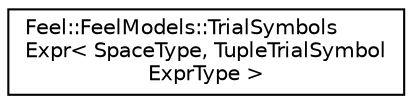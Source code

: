 digraph "Graphical Class Hierarchy"
{
 // LATEX_PDF_SIZE
  edge [fontname="Helvetica",fontsize="10",labelfontname="Helvetica",labelfontsize="10"];
  node [fontname="Helvetica",fontsize="10",shape=record];
  rankdir="LR";
  Node0 [label="Feel::FeelModels::TrialSymbols\lExpr\< SpaceType, TupleTrialSymbol\lExprType \>",height=0.2,width=0.4,color="black", fillcolor="white", style="filled",URL="$classFeel_1_1FeelModels_1_1TrialSymbolsExpr.html",tooltip=" "];
}
